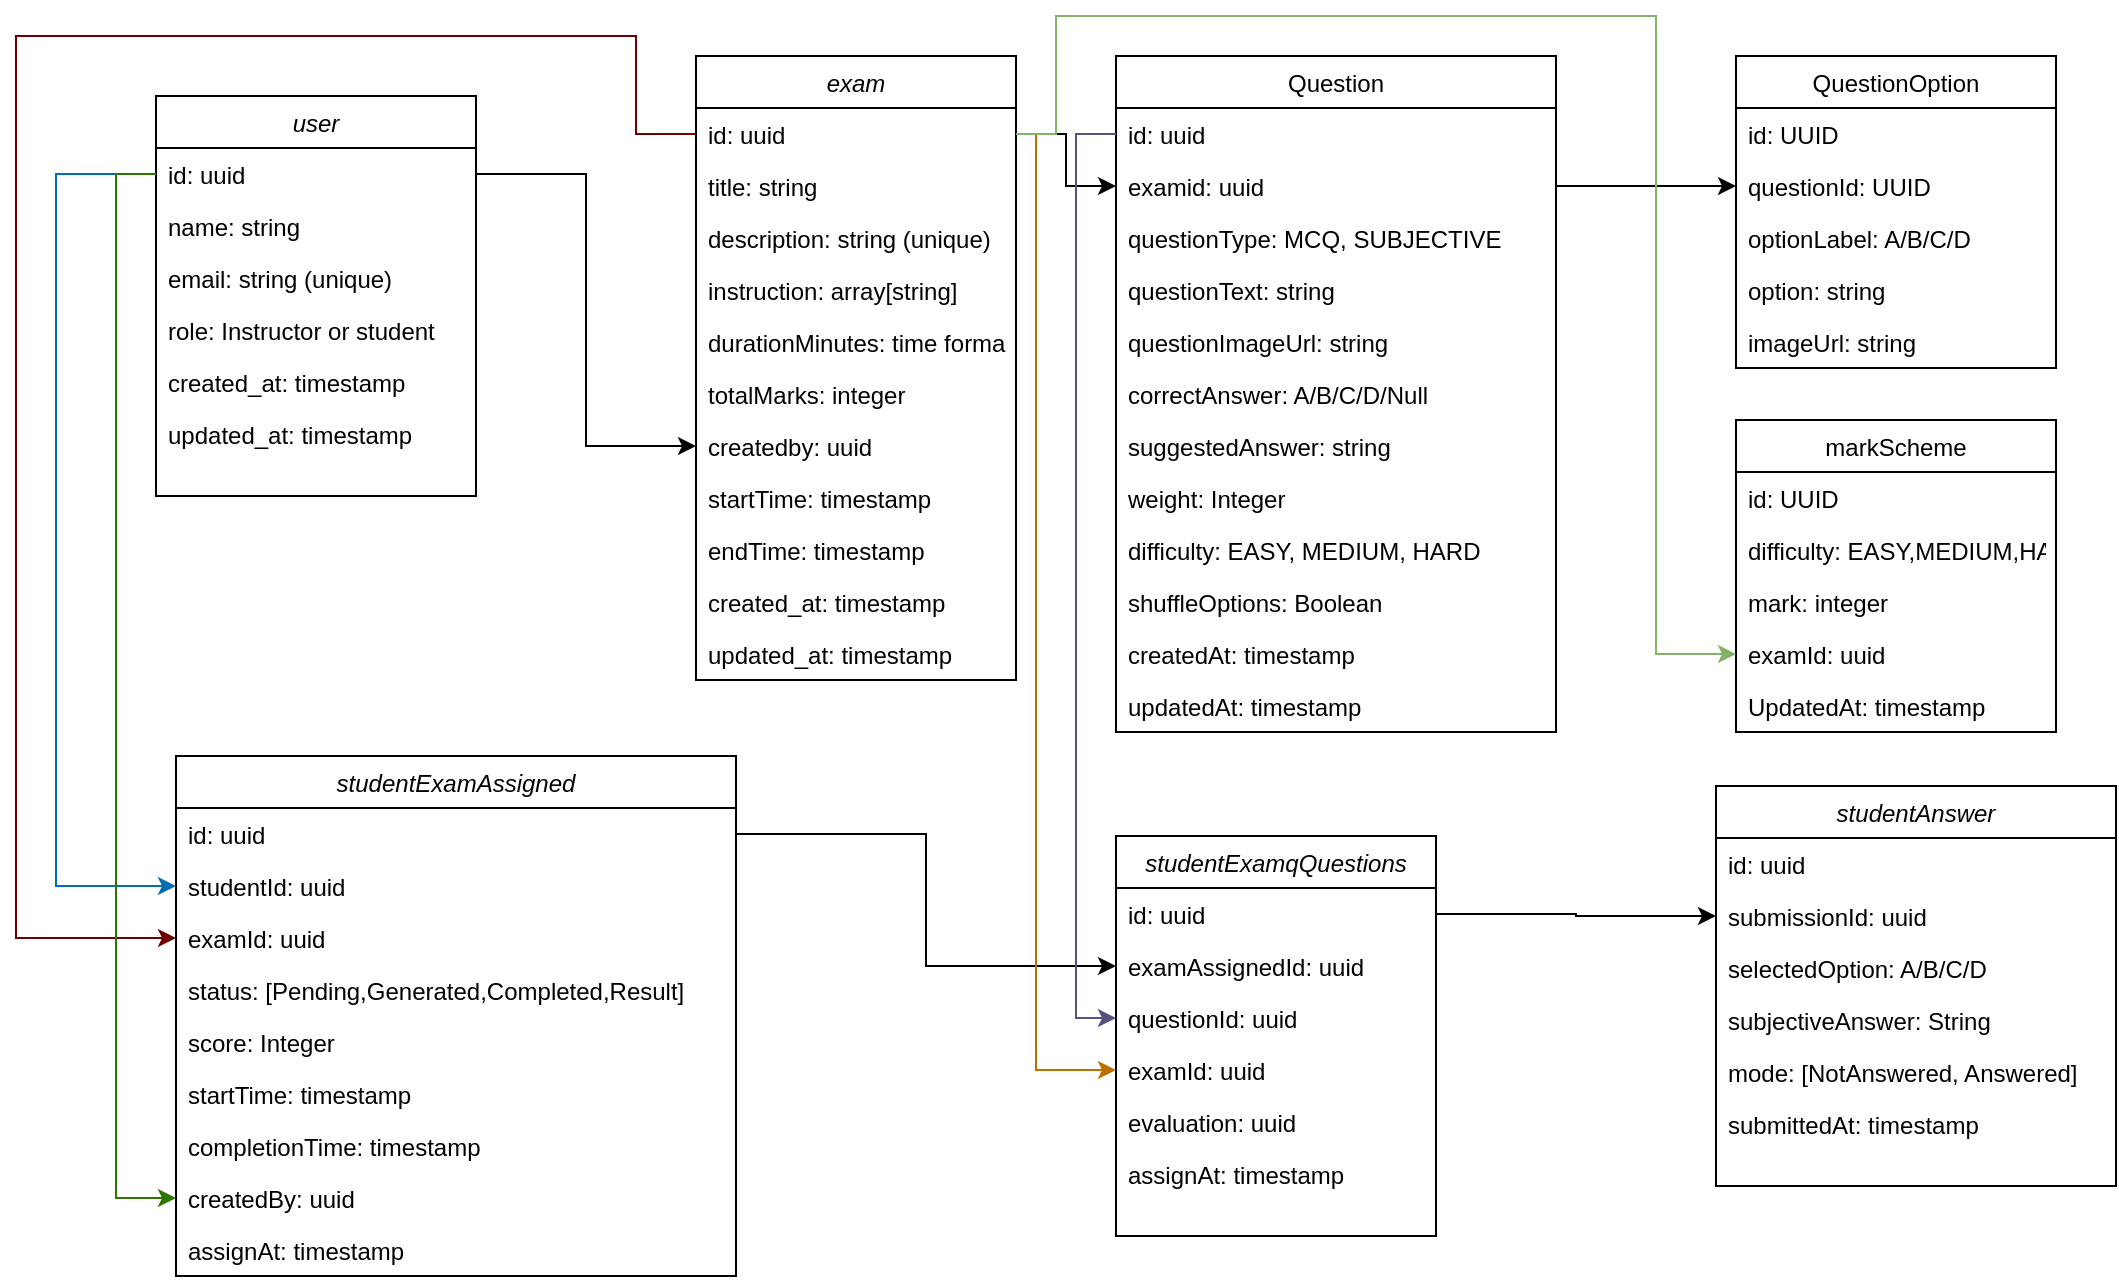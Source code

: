 <mxfile version="28.0.7">
  <diagram id="C5RBs43oDa-KdzZeNtuy" name="Page-1">
    <mxGraphModel dx="895" dy="1669" grid="1" gridSize="10" guides="1" tooltips="1" connect="1" arrows="1" fold="1" page="1" pageScale="1" pageWidth="827" pageHeight="1169" math="0" shadow="0">
      <root>
        <mxCell id="WIyWlLk6GJQsqaUBKTNV-0" />
        <mxCell id="WIyWlLk6GJQsqaUBKTNV-1" parent="WIyWlLk6GJQsqaUBKTNV-0" />
        <mxCell id="zkfFHV4jXpPFQw0GAbJ--0" value="user" style="swimlane;fontStyle=2;align=center;verticalAlign=top;childLayout=stackLayout;horizontal=1;startSize=26;horizontalStack=0;resizeParent=1;resizeLast=0;collapsible=1;marginBottom=0;rounded=0;shadow=0;strokeWidth=1;" parent="WIyWlLk6GJQsqaUBKTNV-1" vertex="1">
          <mxGeometry x="90" y="40" width="160" height="200" as="geometry">
            <mxRectangle x="230" y="140" width="160" height="26" as="alternateBounds" />
          </mxGeometry>
        </mxCell>
        <mxCell id="zkfFHV4jXpPFQw0GAbJ--1" value="id: uuid" style="text;align=left;verticalAlign=top;spacingLeft=4;spacingRight=4;overflow=hidden;rotatable=0;points=[[0,0.5],[1,0.5]];portConstraint=eastwest;" parent="zkfFHV4jXpPFQw0GAbJ--0" vertex="1">
          <mxGeometry y="26" width="160" height="26" as="geometry" />
        </mxCell>
        <mxCell id="zkfFHV4jXpPFQw0GAbJ--2" value="name: string" style="text;align=left;verticalAlign=top;spacingLeft=4;spacingRight=4;overflow=hidden;rotatable=0;points=[[0,0.5],[1,0.5]];portConstraint=eastwest;rounded=0;shadow=0;html=0;" parent="zkfFHV4jXpPFQw0GAbJ--0" vertex="1">
          <mxGeometry y="52" width="160" height="26" as="geometry" />
        </mxCell>
        <mxCell id="zkfFHV4jXpPFQw0GAbJ--3" value="email: string (unique)" style="text;align=left;verticalAlign=top;spacingLeft=4;spacingRight=4;overflow=hidden;rotatable=0;points=[[0,0.5],[1,0.5]];portConstraint=eastwest;rounded=0;shadow=0;html=0;" parent="zkfFHV4jXpPFQw0GAbJ--0" vertex="1">
          <mxGeometry y="78" width="160" height="26" as="geometry" />
        </mxCell>
        <mxCell id="iHJQ9Fh9byYJM2_OYIm8-3" value="role: Instructor or student " style="text;align=left;verticalAlign=top;spacingLeft=4;spacingRight=4;overflow=hidden;rotatable=0;points=[[0,0.5],[1,0.5]];portConstraint=eastwest;rounded=0;shadow=0;html=0;" parent="zkfFHV4jXpPFQw0GAbJ--0" vertex="1">
          <mxGeometry y="104" width="160" height="26" as="geometry" />
        </mxCell>
        <mxCell id="iHJQ9Fh9byYJM2_OYIm8-1" value="created_at: timestamp" style="text;align=left;verticalAlign=top;spacingLeft=4;spacingRight=4;overflow=hidden;rotatable=0;points=[[0,0.5],[1,0.5]];portConstraint=eastwest;rounded=0;shadow=0;html=0;" parent="zkfFHV4jXpPFQw0GAbJ--0" vertex="1">
          <mxGeometry y="130" width="160" height="26" as="geometry" />
        </mxCell>
        <mxCell id="iHJQ9Fh9byYJM2_OYIm8-2" value="updated_at: timestamp" style="text;align=left;verticalAlign=top;spacingLeft=4;spacingRight=4;overflow=hidden;rotatable=0;points=[[0,0.5],[1,0.5]];portConstraint=eastwest;rounded=0;shadow=0;html=0;" parent="zkfFHV4jXpPFQw0GAbJ--0" vertex="1">
          <mxGeometry y="156" width="160" height="26" as="geometry" />
        </mxCell>
        <mxCell id="zkfFHV4jXpPFQw0GAbJ--6" value="QuestionOption" style="swimlane;fontStyle=0;align=center;verticalAlign=top;childLayout=stackLayout;horizontal=1;startSize=26;horizontalStack=0;resizeParent=1;resizeLast=0;collapsible=1;marginBottom=0;rounded=0;shadow=0;strokeWidth=1;" parent="WIyWlLk6GJQsqaUBKTNV-1" vertex="1">
          <mxGeometry x="880" y="20" width="160" height="156" as="geometry">
            <mxRectangle x="130" y="380" width="160" height="26" as="alternateBounds" />
          </mxGeometry>
        </mxCell>
        <mxCell id="zkfFHV4jXpPFQw0GAbJ--7" value="id: UUID" style="text;align=left;verticalAlign=top;spacingLeft=4;spacingRight=4;overflow=hidden;rotatable=0;points=[[0,0.5],[1,0.5]];portConstraint=eastwest;" parent="zkfFHV4jXpPFQw0GAbJ--6" vertex="1">
          <mxGeometry y="26" width="160" height="26" as="geometry" />
        </mxCell>
        <mxCell id="zkfFHV4jXpPFQw0GAbJ--8" value="questionId: UUID" style="text;align=left;verticalAlign=top;spacingLeft=4;spacingRight=4;overflow=hidden;rotatable=0;points=[[0,0.5],[1,0.5]];portConstraint=eastwest;rounded=0;shadow=0;html=0;" parent="zkfFHV4jXpPFQw0GAbJ--6" vertex="1">
          <mxGeometry y="52" width="160" height="26" as="geometry" />
        </mxCell>
        <mxCell id="iHJQ9Fh9byYJM2_OYIm8-16" value="optionLabel: A/B/C/D" style="text;align=left;verticalAlign=top;spacingLeft=4;spacingRight=4;overflow=hidden;rotatable=0;points=[[0,0.5],[1,0.5]];portConstraint=eastwest;rounded=0;shadow=0;html=0;" parent="zkfFHV4jXpPFQw0GAbJ--6" vertex="1">
          <mxGeometry y="78" width="160" height="26" as="geometry" />
        </mxCell>
        <mxCell id="iHJQ9Fh9byYJM2_OYIm8-17" value="option: string" style="text;align=left;verticalAlign=top;spacingLeft=4;spacingRight=4;overflow=hidden;rotatable=0;points=[[0,0.5],[1,0.5]];portConstraint=eastwest;rounded=0;shadow=0;html=0;" parent="zkfFHV4jXpPFQw0GAbJ--6" vertex="1">
          <mxGeometry y="104" width="160" height="26" as="geometry" />
        </mxCell>
        <mxCell id="iHJQ9Fh9byYJM2_OYIm8-18" value="imageUrl: string" style="text;align=left;verticalAlign=top;spacingLeft=4;spacingRight=4;overflow=hidden;rotatable=0;points=[[0,0.5],[1,0.5]];portConstraint=eastwest;rounded=0;shadow=0;html=0;" parent="zkfFHV4jXpPFQw0GAbJ--6" vertex="1">
          <mxGeometry y="130" width="160" height="26" as="geometry" />
        </mxCell>
        <mxCell id="zkfFHV4jXpPFQw0GAbJ--17" value="Question" style="swimlane;fontStyle=0;align=center;verticalAlign=top;childLayout=stackLayout;horizontal=1;startSize=26;horizontalStack=0;resizeParent=1;resizeLast=0;collapsible=1;marginBottom=0;rounded=0;shadow=0;strokeWidth=1;" parent="WIyWlLk6GJQsqaUBKTNV-1" vertex="1">
          <mxGeometry x="570" y="20" width="220" height="338" as="geometry">
            <mxRectangle x="550" y="140" width="160" height="26" as="alternateBounds" />
          </mxGeometry>
        </mxCell>
        <mxCell id="iHJQ9Fh9byYJM2_OYIm8-29" value="id: uuid" style="text;align=left;verticalAlign=top;spacingLeft=4;spacingRight=4;overflow=hidden;rotatable=0;points=[[0,0.5],[1,0.5]];portConstraint=eastwest;" parent="zkfFHV4jXpPFQw0GAbJ--17" vertex="1">
          <mxGeometry y="26" width="220" height="26" as="geometry" />
        </mxCell>
        <mxCell id="zkfFHV4jXpPFQw0GAbJ--18" value="examid: uuid" style="text;align=left;verticalAlign=top;spacingLeft=4;spacingRight=4;overflow=hidden;rotatable=0;points=[[0,0.5],[1,0.5]];portConstraint=eastwest;" parent="zkfFHV4jXpPFQw0GAbJ--17" vertex="1">
          <mxGeometry y="52" width="220" height="26" as="geometry" />
        </mxCell>
        <mxCell id="zkfFHV4jXpPFQw0GAbJ--19" value="questionType: MCQ, SUBJECTIVE" style="text;align=left;verticalAlign=top;spacingLeft=4;spacingRight=4;overflow=hidden;rotatable=0;points=[[0,0.5],[1,0.5]];portConstraint=eastwest;rounded=0;shadow=0;html=0;" parent="zkfFHV4jXpPFQw0GAbJ--17" vertex="1">
          <mxGeometry y="78" width="220" height="26" as="geometry" />
        </mxCell>
        <mxCell id="zkfFHV4jXpPFQw0GAbJ--20" value="questionText: string" style="text;align=left;verticalAlign=top;spacingLeft=4;spacingRight=4;overflow=hidden;rotatable=0;points=[[0,0.5],[1,0.5]];portConstraint=eastwest;rounded=0;shadow=0;html=0;" parent="zkfFHV4jXpPFQw0GAbJ--17" vertex="1">
          <mxGeometry y="104" width="220" height="26" as="geometry" />
        </mxCell>
        <mxCell id="zkfFHV4jXpPFQw0GAbJ--21" value="questionImageUrl: string" style="text;align=left;verticalAlign=top;spacingLeft=4;spacingRight=4;overflow=hidden;rotatable=0;points=[[0,0.5],[1,0.5]];portConstraint=eastwest;rounded=0;shadow=0;html=0;" parent="zkfFHV4jXpPFQw0GAbJ--17" vertex="1">
          <mxGeometry y="130" width="220" height="26" as="geometry" />
        </mxCell>
        <mxCell id="zkfFHV4jXpPFQw0GAbJ--22" value="correctAnswer: A/B/C/D/Null" style="text;align=left;verticalAlign=top;spacingLeft=4;spacingRight=4;overflow=hidden;rotatable=0;points=[[0,0.5],[1,0.5]];portConstraint=eastwest;rounded=0;shadow=0;html=0;" parent="zkfFHV4jXpPFQw0GAbJ--17" vertex="1">
          <mxGeometry y="156" width="220" height="26" as="geometry" />
        </mxCell>
        <mxCell id="LXj7bxulNRks3I3-1x7_-2" value="suggestedAnswer: string" style="text;align=left;verticalAlign=top;spacingLeft=4;spacingRight=4;overflow=hidden;rotatable=0;points=[[0,0.5],[1,0.5]];portConstraint=eastwest;rounded=0;shadow=0;html=0;" vertex="1" parent="zkfFHV4jXpPFQw0GAbJ--17">
          <mxGeometry y="182" width="220" height="26" as="geometry" />
        </mxCell>
        <mxCell id="iHJQ9Fh9byYJM2_OYIm8-5" value="weight: Integer" style="text;align=left;verticalAlign=top;spacingLeft=4;spacingRight=4;overflow=hidden;rotatable=0;points=[[0,0.5],[1,0.5]];portConstraint=eastwest;rounded=0;shadow=0;html=0;" parent="zkfFHV4jXpPFQw0GAbJ--17" vertex="1">
          <mxGeometry y="208" width="220" height="26" as="geometry" />
        </mxCell>
        <mxCell id="iHJQ9Fh9byYJM2_OYIm8-6" value="difficulty: EASY, MEDIUM, HARD" style="text;align=left;verticalAlign=top;spacingLeft=4;spacingRight=4;overflow=hidden;rotatable=0;points=[[0,0.5],[1,0.5]];portConstraint=eastwest;rounded=0;shadow=0;html=0;" parent="zkfFHV4jXpPFQw0GAbJ--17" vertex="1">
          <mxGeometry y="234" width="220" height="26" as="geometry" />
        </mxCell>
        <mxCell id="iHJQ9Fh9byYJM2_OYIm8-7" value="shuffleOptions: Boolean" style="text;align=left;verticalAlign=top;spacingLeft=4;spacingRight=4;overflow=hidden;rotatable=0;points=[[0,0.5],[1,0.5]];portConstraint=eastwest;rounded=0;shadow=0;html=0;" parent="zkfFHV4jXpPFQw0GAbJ--17" vertex="1">
          <mxGeometry y="260" width="220" height="26" as="geometry" />
        </mxCell>
        <mxCell id="iHJQ9Fh9byYJM2_OYIm8-13" value="createdAt: timestamp" style="text;align=left;verticalAlign=top;spacingLeft=4;spacingRight=4;overflow=hidden;rotatable=0;points=[[0,0.5],[1,0.5]];portConstraint=eastwest;rounded=0;shadow=0;html=0;" parent="zkfFHV4jXpPFQw0GAbJ--17" vertex="1">
          <mxGeometry y="286" width="220" height="26" as="geometry" />
        </mxCell>
        <mxCell id="iHJQ9Fh9byYJM2_OYIm8-14" value="updatedAt: timestamp" style="text;align=left;verticalAlign=top;spacingLeft=4;spacingRight=4;overflow=hidden;rotatable=0;points=[[0,0.5],[1,0.5]];portConstraint=eastwest;rounded=0;shadow=0;html=0;" parent="zkfFHV4jXpPFQw0GAbJ--17" vertex="1">
          <mxGeometry y="312" width="220" height="26" as="geometry" />
        </mxCell>
        <mxCell id="iHJQ9Fh9byYJM2_OYIm8-15" style="edgeStyle=orthogonalEdgeStyle;rounded=0;orthogonalLoop=1;jettySize=auto;html=1;entryX=0;entryY=0.5;entryDx=0;entryDy=0;flowAnimation=0;" parent="WIyWlLk6GJQsqaUBKTNV-1" source="zkfFHV4jXpPFQw0GAbJ--18" target="zkfFHV4jXpPFQw0GAbJ--8" edge="1">
          <mxGeometry relative="1" as="geometry" />
        </mxCell>
        <mxCell id="iHJQ9Fh9byYJM2_OYIm8-19" value="exam" style="swimlane;fontStyle=2;align=center;verticalAlign=top;childLayout=stackLayout;horizontal=1;startSize=26;horizontalStack=0;resizeParent=1;resizeLast=0;collapsible=1;marginBottom=0;rounded=0;shadow=0;strokeWidth=1;" parent="WIyWlLk6GJQsqaUBKTNV-1" vertex="1">
          <mxGeometry x="360" y="20" width="160" height="312" as="geometry">
            <mxRectangle x="230" y="140" width="160" height="26" as="alternateBounds" />
          </mxGeometry>
        </mxCell>
        <mxCell id="iHJQ9Fh9byYJM2_OYIm8-20" value="id: uuid" style="text;align=left;verticalAlign=top;spacingLeft=4;spacingRight=4;overflow=hidden;rotatable=0;points=[[0,0.5],[1,0.5]];portConstraint=eastwest;" parent="iHJQ9Fh9byYJM2_OYIm8-19" vertex="1">
          <mxGeometry y="26" width="160" height="26" as="geometry" />
        </mxCell>
        <mxCell id="iHJQ9Fh9byYJM2_OYIm8-21" value="title: string" style="text;align=left;verticalAlign=top;spacingLeft=4;spacingRight=4;overflow=hidden;rotatable=0;points=[[0,0.5],[1,0.5]];portConstraint=eastwest;rounded=0;shadow=0;html=0;" parent="iHJQ9Fh9byYJM2_OYIm8-19" vertex="1">
          <mxGeometry y="52" width="160" height="26" as="geometry" />
        </mxCell>
        <mxCell id="iHJQ9Fh9byYJM2_OYIm8-22" value="description: string (unique)" style="text;align=left;verticalAlign=top;spacingLeft=4;spacingRight=4;overflow=hidden;rotatable=0;points=[[0,0.5],[1,0.5]];portConstraint=eastwest;rounded=0;shadow=0;html=0;" parent="iHJQ9Fh9byYJM2_OYIm8-19" vertex="1">
          <mxGeometry y="78" width="160" height="26" as="geometry" />
        </mxCell>
        <mxCell id="iHJQ9Fh9byYJM2_OYIm8-23" value="instruction: array[string]" style="text;align=left;verticalAlign=top;spacingLeft=4;spacingRight=4;overflow=hidden;rotatable=0;points=[[0,0.5],[1,0.5]];portConstraint=eastwest;rounded=0;shadow=0;html=0;" parent="iHJQ9Fh9byYJM2_OYIm8-19" vertex="1">
          <mxGeometry y="104" width="160" height="26" as="geometry" />
        </mxCell>
        <mxCell id="iHJQ9Fh9byYJM2_OYIm8-26" value="durationMinutes: time format" style="text;align=left;verticalAlign=top;spacingLeft=4;spacingRight=4;overflow=hidden;rotatable=0;points=[[0,0.5],[1,0.5]];portConstraint=eastwest;rounded=0;shadow=0;html=0;" parent="iHJQ9Fh9byYJM2_OYIm8-19" vertex="1">
          <mxGeometry y="130" width="160" height="26" as="geometry" />
        </mxCell>
        <mxCell id="iHJQ9Fh9byYJM2_OYIm8-27" value="totalMarks: integer" style="text;align=left;verticalAlign=top;spacingLeft=4;spacingRight=4;overflow=hidden;rotatable=0;points=[[0,0.5],[1,0.5]];portConstraint=eastwest;rounded=0;shadow=0;html=0;" parent="iHJQ9Fh9byYJM2_OYIm8-19" vertex="1">
          <mxGeometry y="156" width="160" height="26" as="geometry" />
        </mxCell>
        <mxCell id="iHJQ9Fh9byYJM2_OYIm8-33" value="createdby: uuid" style="text;align=left;verticalAlign=top;spacingLeft=4;spacingRight=4;overflow=hidden;rotatable=0;points=[[0,0.5],[1,0.5]];portConstraint=eastwest;rounded=0;shadow=0;html=0;" parent="iHJQ9Fh9byYJM2_OYIm8-19" vertex="1">
          <mxGeometry y="182" width="160" height="26" as="geometry" />
        </mxCell>
        <mxCell id="J9pZc0jVIcltwvBqoQrY-1" value="startTime: timestamp" style="text;align=left;verticalAlign=top;spacingLeft=4;spacingRight=4;overflow=hidden;rotatable=0;points=[[0,0.5],[1,0.5]];portConstraint=eastwest;rounded=0;shadow=0;html=0;" parent="iHJQ9Fh9byYJM2_OYIm8-19" vertex="1">
          <mxGeometry y="208" width="160" height="26" as="geometry" />
        </mxCell>
        <mxCell id="J9pZc0jVIcltwvBqoQrY-2" value="endTime: timestamp" style="text;align=left;verticalAlign=top;spacingLeft=4;spacingRight=4;overflow=hidden;rotatable=0;points=[[0,0.5],[1,0.5]];portConstraint=eastwest;rounded=0;shadow=0;html=0;" parent="iHJQ9Fh9byYJM2_OYIm8-19" vertex="1">
          <mxGeometry y="234" width="160" height="26" as="geometry" />
        </mxCell>
        <mxCell id="iHJQ9Fh9byYJM2_OYIm8-24" value="created_at: timestamp" style="text;align=left;verticalAlign=top;spacingLeft=4;spacingRight=4;overflow=hidden;rotatable=0;points=[[0,0.5],[1,0.5]];portConstraint=eastwest;rounded=0;shadow=0;html=0;" parent="iHJQ9Fh9byYJM2_OYIm8-19" vertex="1">
          <mxGeometry y="260" width="160" height="26" as="geometry" />
        </mxCell>
        <mxCell id="iHJQ9Fh9byYJM2_OYIm8-25" value="updated_at: timestamp" style="text;align=left;verticalAlign=top;spacingLeft=4;spacingRight=4;overflow=hidden;rotatable=0;points=[[0,0.5],[1,0.5]];portConstraint=eastwest;rounded=0;shadow=0;html=0;" parent="iHJQ9Fh9byYJM2_OYIm8-19" vertex="1">
          <mxGeometry y="286" width="160" height="26" as="geometry" />
        </mxCell>
        <mxCell id="iHJQ9Fh9byYJM2_OYIm8-34" value="" style="edgeStyle=orthogonalEdgeStyle;rounded=0;orthogonalLoop=1;jettySize=auto;html=1;entryX=0;entryY=0.5;entryDx=0;entryDy=0;" parent="WIyWlLk6GJQsqaUBKTNV-1" source="zkfFHV4jXpPFQw0GAbJ--1" target="iHJQ9Fh9byYJM2_OYIm8-33" edge="1">
          <mxGeometry relative="1" as="geometry" />
        </mxCell>
        <mxCell id="iHJQ9Fh9byYJM2_OYIm8-36" style="edgeStyle=orthogonalEdgeStyle;rounded=0;orthogonalLoop=1;jettySize=auto;html=1;entryX=0;entryY=0.5;entryDx=0;entryDy=0;" parent="WIyWlLk6GJQsqaUBKTNV-1" source="iHJQ9Fh9byYJM2_OYIm8-20" target="zkfFHV4jXpPFQw0GAbJ--18" edge="1">
          <mxGeometry relative="1" as="geometry" />
        </mxCell>
        <mxCell id="iHJQ9Fh9byYJM2_OYIm8-37" value="studentExamqQuestions" style="swimlane;fontStyle=2;align=center;verticalAlign=top;childLayout=stackLayout;horizontal=1;startSize=26;horizontalStack=0;resizeParent=1;resizeLast=0;collapsible=1;marginBottom=0;rounded=0;shadow=0;strokeWidth=1;" parent="WIyWlLk6GJQsqaUBKTNV-1" vertex="1">
          <mxGeometry x="570" y="410" width="160" height="200" as="geometry">
            <mxRectangle x="230" y="140" width="160" height="26" as="alternateBounds" />
          </mxGeometry>
        </mxCell>
        <mxCell id="iHJQ9Fh9byYJM2_OYIm8-38" value="id: uuid" style="text;align=left;verticalAlign=top;spacingLeft=4;spacingRight=4;overflow=hidden;rotatable=0;points=[[0,0.5],[1,0.5]];portConstraint=eastwest;" parent="iHJQ9Fh9byYJM2_OYIm8-37" vertex="1">
          <mxGeometry y="26" width="160" height="26" as="geometry" />
        </mxCell>
        <mxCell id="iHJQ9Fh9byYJM2_OYIm8-39" value="examAssignedId: uuid" style="text;align=left;verticalAlign=top;spacingLeft=4;spacingRight=4;overflow=hidden;rotatable=0;points=[[0,0.5],[1,0.5]];portConstraint=eastwest;rounded=0;shadow=0;html=0;" parent="iHJQ9Fh9byYJM2_OYIm8-37" vertex="1">
          <mxGeometry y="52" width="160" height="26" as="geometry" />
        </mxCell>
        <mxCell id="iHJQ9Fh9byYJM2_OYIm8-40" value="questionId: uuid" style="text;align=left;verticalAlign=top;spacingLeft=4;spacingRight=4;overflow=hidden;rotatable=0;points=[[0,0.5],[1,0.5]];portConstraint=eastwest;rounded=0;shadow=0;html=0;" parent="iHJQ9Fh9byYJM2_OYIm8-37" vertex="1">
          <mxGeometry y="78" width="160" height="26" as="geometry" />
        </mxCell>
        <mxCell id="iHJQ9Fh9byYJM2_OYIm8-41" value="examId: uuid" style="text;align=left;verticalAlign=top;spacingLeft=4;spacingRight=4;overflow=hidden;rotatable=0;points=[[0,0.5],[1,0.5]];portConstraint=eastwest;rounded=0;shadow=0;html=0;" parent="iHJQ9Fh9byYJM2_OYIm8-37" vertex="1">
          <mxGeometry y="104" width="160" height="26" as="geometry" />
        </mxCell>
        <mxCell id="iHJQ9Fh9byYJM2_OYIm8-71" value="evaluation: uuid" style="text;align=left;verticalAlign=top;spacingLeft=4;spacingRight=4;overflow=hidden;rotatable=0;points=[[0,0.5],[1,0.5]];portConstraint=eastwest;rounded=0;shadow=0;html=0;" parent="iHJQ9Fh9byYJM2_OYIm8-37" vertex="1">
          <mxGeometry y="130" width="160" height="26" as="geometry" />
        </mxCell>
        <mxCell id="iHJQ9Fh9byYJM2_OYIm8-42" value="assignAt: timestamp" style="text;align=left;verticalAlign=top;spacingLeft=4;spacingRight=4;overflow=hidden;rotatable=0;points=[[0,0.5],[1,0.5]];portConstraint=eastwest;rounded=0;shadow=0;html=0;" parent="iHJQ9Fh9byYJM2_OYIm8-37" vertex="1">
          <mxGeometry y="156" width="160" height="26" as="geometry" />
        </mxCell>
        <mxCell id="iHJQ9Fh9byYJM2_OYIm8-44" value="studentExamAssigned" style="swimlane;fontStyle=2;align=center;verticalAlign=top;childLayout=stackLayout;horizontal=1;startSize=26;horizontalStack=0;resizeParent=1;resizeLast=0;collapsible=1;marginBottom=0;rounded=0;shadow=0;strokeWidth=1;" parent="WIyWlLk6GJQsqaUBKTNV-1" vertex="1">
          <mxGeometry x="100" y="370" width="280" height="260" as="geometry">
            <mxRectangle x="230" y="140" width="160" height="26" as="alternateBounds" />
          </mxGeometry>
        </mxCell>
        <mxCell id="iHJQ9Fh9byYJM2_OYIm8-45" value="id: uuid" style="text;align=left;verticalAlign=top;spacingLeft=4;spacingRight=4;overflow=hidden;rotatable=0;points=[[0,0.5],[1,0.5]];portConstraint=eastwest;" parent="iHJQ9Fh9byYJM2_OYIm8-44" vertex="1">
          <mxGeometry y="26" width="280" height="26" as="geometry" />
        </mxCell>
        <mxCell id="iHJQ9Fh9byYJM2_OYIm8-46" value="studentId: uuid " style="text;align=left;verticalAlign=top;spacingLeft=4;spacingRight=4;overflow=hidden;rotatable=0;points=[[0,0.5],[1,0.5]];portConstraint=eastwest;rounded=0;shadow=0;html=0;" parent="iHJQ9Fh9byYJM2_OYIm8-44" vertex="1">
          <mxGeometry y="52" width="280" height="26" as="geometry" />
        </mxCell>
        <mxCell id="iHJQ9Fh9byYJM2_OYIm8-47" value="examId: uuid" style="text;align=left;verticalAlign=top;spacingLeft=4;spacingRight=4;overflow=hidden;rotatable=0;points=[[0,0.5],[1,0.5]];portConstraint=eastwest;rounded=0;shadow=0;html=0;" parent="iHJQ9Fh9byYJM2_OYIm8-44" vertex="1">
          <mxGeometry y="78" width="280" height="26" as="geometry" />
        </mxCell>
        <mxCell id="iHJQ9Fh9byYJM2_OYIm8-48" value="status: [Pending,Generated,Completed,Result]" style="text;align=left;verticalAlign=top;spacingLeft=4;spacingRight=4;overflow=hidden;rotatable=0;points=[[0,0.5],[1,0.5]];portConstraint=eastwest;rounded=0;shadow=0;html=0;" parent="iHJQ9Fh9byYJM2_OYIm8-44" vertex="1">
          <mxGeometry y="104" width="280" height="26" as="geometry" />
        </mxCell>
        <mxCell id="iHJQ9Fh9byYJM2_OYIm8-70" value="score: Integer" style="text;align=left;verticalAlign=top;spacingLeft=4;spacingRight=4;overflow=hidden;rotatable=0;points=[[0,0.5],[1,0.5]];portConstraint=eastwest;rounded=0;shadow=0;html=0;" parent="iHJQ9Fh9byYJM2_OYIm8-44" vertex="1">
          <mxGeometry y="130" width="280" height="26" as="geometry" />
        </mxCell>
        <mxCell id="J9pZc0jVIcltwvBqoQrY-3" value="startTime: timestamp" style="text;align=left;verticalAlign=top;spacingLeft=4;spacingRight=4;overflow=hidden;rotatable=0;points=[[0,0.5],[1,0.5]];portConstraint=eastwest;rounded=0;shadow=0;html=0;" parent="iHJQ9Fh9byYJM2_OYIm8-44" vertex="1">
          <mxGeometry y="156" width="280" height="26" as="geometry" />
        </mxCell>
        <mxCell id="J9pZc0jVIcltwvBqoQrY-4" value="completionTime: timestamp" style="text;align=left;verticalAlign=top;spacingLeft=4;spacingRight=4;overflow=hidden;rotatable=0;points=[[0,0.5],[1,0.5]];portConstraint=eastwest;rounded=0;shadow=0;html=0;" parent="iHJQ9Fh9byYJM2_OYIm8-44" vertex="1">
          <mxGeometry y="182" width="280" height="26" as="geometry" />
        </mxCell>
        <mxCell id="iHJQ9Fh9byYJM2_OYIm8-49" value="createdBy: uuid" style="text;align=left;verticalAlign=top;spacingLeft=4;spacingRight=4;overflow=hidden;rotatable=0;points=[[0,0.5],[1,0.5]];portConstraint=eastwest;rounded=0;shadow=0;html=0;" parent="iHJQ9Fh9byYJM2_OYIm8-44" vertex="1">
          <mxGeometry y="208" width="280" height="26" as="geometry" />
        </mxCell>
        <mxCell id="iHJQ9Fh9byYJM2_OYIm8-50" value="assignAt: timestamp" style="text;align=left;verticalAlign=top;spacingLeft=4;spacingRight=4;overflow=hidden;rotatable=0;points=[[0,0.5],[1,0.5]];portConstraint=eastwest;rounded=0;shadow=0;html=0;" parent="iHJQ9Fh9byYJM2_OYIm8-44" vertex="1">
          <mxGeometry y="234" width="280" height="26" as="geometry" />
        </mxCell>
        <mxCell id="iHJQ9Fh9byYJM2_OYIm8-52" style="edgeStyle=orthogonalEdgeStyle;rounded=0;orthogonalLoop=1;jettySize=auto;html=1;entryX=0;entryY=0.5;entryDx=0;entryDy=0;fillColor=#1ba1e2;strokeColor=#006EAF;" parent="WIyWlLk6GJQsqaUBKTNV-1" source="zkfFHV4jXpPFQw0GAbJ--1" target="iHJQ9Fh9byYJM2_OYIm8-46" edge="1">
          <mxGeometry relative="1" as="geometry">
            <Array as="points">
              <mxPoint x="40" y="79" />
              <mxPoint x="40" y="435" />
            </Array>
          </mxGeometry>
        </mxCell>
        <mxCell id="iHJQ9Fh9byYJM2_OYIm8-53" style="edgeStyle=orthogonalEdgeStyle;rounded=0;orthogonalLoop=1;jettySize=auto;html=1;entryX=0;entryY=0.5;entryDx=0;entryDy=0;fillColor=#a20025;strokeColor=#6F0000;" parent="WIyWlLk6GJQsqaUBKTNV-1" source="iHJQ9Fh9byYJM2_OYIm8-20" target="iHJQ9Fh9byYJM2_OYIm8-47" edge="1">
          <mxGeometry relative="1" as="geometry">
            <Array as="points">
              <mxPoint x="330" y="59" />
              <mxPoint x="330" y="10" />
              <mxPoint x="20" y="10" />
              <mxPoint x="20" y="461" />
            </Array>
          </mxGeometry>
        </mxCell>
        <mxCell id="iHJQ9Fh9byYJM2_OYIm8-55" style="edgeStyle=orthogonalEdgeStyle;rounded=0;orthogonalLoop=1;jettySize=auto;html=1;entryX=0;entryY=0.5;entryDx=0;entryDy=0;fillColor=#60a917;strokeColor=#2D7600;" parent="WIyWlLk6GJQsqaUBKTNV-1" source="zkfFHV4jXpPFQw0GAbJ--1" target="iHJQ9Fh9byYJM2_OYIm8-49" edge="1">
          <mxGeometry relative="1" as="geometry">
            <Array as="points">
              <mxPoint x="70" y="79" />
              <mxPoint x="70" y="591" />
            </Array>
          </mxGeometry>
        </mxCell>
        <mxCell id="iHJQ9Fh9byYJM2_OYIm8-56" value="studentAnswer" style="swimlane;fontStyle=2;align=center;verticalAlign=top;childLayout=stackLayout;horizontal=1;startSize=26;horizontalStack=0;resizeParent=1;resizeLast=0;collapsible=1;marginBottom=0;rounded=0;shadow=0;strokeWidth=1;" parent="WIyWlLk6GJQsqaUBKTNV-1" vertex="1">
          <mxGeometry x="870" y="385" width="200" height="200" as="geometry">
            <mxRectangle x="230" y="140" width="160" height="26" as="alternateBounds" />
          </mxGeometry>
        </mxCell>
        <mxCell id="iHJQ9Fh9byYJM2_OYIm8-57" value="id: uuid" style="text;align=left;verticalAlign=top;spacingLeft=4;spacingRight=4;overflow=hidden;rotatable=0;points=[[0,0.5],[1,0.5]];portConstraint=eastwest;" parent="iHJQ9Fh9byYJM2_OYIm8-56" vertex="1">
          <mxGeometry y="26" width="200" height="26" as="geometry" />
        </mxCell>
        <mxCell id="iHJQ9Fh9byYJM2_OYIm8-58" value="submissionId: uuid" style="text;align=left;verticalAlign=top;spacingLeft=4;spacingRight=4;overflow=hidden;rotatable=0;points=[[0,0.5],[1,0.5]];portConstraint=eastwest;rounded=0;shadow=0;html=0;" parent="iHJQ9Fh9byYJM2_OYIm8-56" vertex="1">
          <mxGeometry y="52" width="200" height="26" as="geometry" />
        </mxCell>
        <mxCell id="iHJQ9Fh9byYJM2_OYIm8-60" value="selectedOption: A/B/C/D" style="text;align=left;verticalAlign=top;spacingLeft=4;spacingRight=4;overflow=hidden;rotatable=0;points=[[0,0.5],[1,0.5]];portConstraint=eastwest;rounded=0;shadow=0;html=0;" parent="iHJQ9Fh9byYJM2_OYIm8-56" vertex="1">
          <mxGeometry y="78" width="200" height="26" as="geometry" />
        </mxCell>
        <mxCell id="LXj7bxulNRks3I3-1x7_-0" value="subjectiveAnswer: String" style="text;align=left;verticalAlign=top;spacingLeft=4;spacingRight=4;overflow=hidden;rotatable=0;points=[[0,0.5],[1,0.5]];portConstraint=eastwest;rounded=0;shadow=0;html=0;" vertex="1" parent="iHJQ9Fh9byYJM2_OYIm8-56">
          <mxGeometry y="104" width="200" height="26" as="geometry" />
        </mxCell>
        <mxCell id="iHJQ9Fh9byYJM2_OYIm8-61" value="mode: [NotAnswered, Answered]" style="text;align=left;verticalAlign=top;spacingLeft=4;spacingRight=4;overflow=hidden;rotatable=0;points=[[0,0.5],[1,0.5]];portConstraint=eastwest;rounded=0;shadow=0;html=0;" parent="iHJQ9Fh9byYJM2_OYIm8-56" vertex="1">
          <mxGeometry y="130" width="200" height="26" as="geometry" />
        </mxCell>
        <mxCell id="iHJQ9Fh9byYJM2_OYIm8-67" value="submittedAt: timestamp" style="text;align=left;verticalAlign=top;spacingLeft=4;spacingRight=4;overflow=hidden;rotatable=0;points=[[0,0.5],[1,0.5]];portConstraint=eastwest;rounded=0;shadow=0;html=0;" parent="iHJQ9Fh9byYJM2_OYIm8-56" vertex="1">
          <mxGeometry y="156" width="200" height="26" as="geometry" />
        </mxCell>
        <mxCell id="iHJQ9Fh9byYJM2_OYIm8-63" style="edgeStyle=orthogonalEdgeStyle;rounded=0;orthogonalLoop=1;jettySize=auto;html=1;entryX=0;entryY=0.5;entryDx=0;entryDy=0;" parent="WIyWlLk6GJQsqaUBKTNV-1" source="iHJQ9Fh9byYJM2_OYIm8-45" target="iHJQ9Fh9byYJM2_OYIm8-39" edge="1">
          <mxGeometry relative="1" as="geometry" />
        </mxCell>
        <mxCell id="iHJQ9Fh9byYJM2_OYIm8-64" style="edgeStyle=orthogonalEdgeStyle;rounded=0;orthogonalLoop=1;jettySize=auto;html=1;entryX=0;entryY=0.5;entryDx=0;entryDy=0;fillColor=#d0cee2;strokeColor=#56517e;" parent="WIyWlLk6GJQsqaUBKTNV-1" source="iHJQ9Fh9byYJM2_OYIm8-29" target="iHJQ9Fh9byYJM2_OYIm8-40" edge="1">
          <mxGeometry relative="1" as="geometry" />
        </mxCell>
        <mxCell id="iHJQ9Fh9byYJM2_OYIm8-65" style="edgeStyle=orthogonalEdgeStyle;rounded=0;orthogonalLoop=1;jettySize=auto;html=1;entryX=0;entryY=0.5;entryDx=0;entryDy=0;fillColor=#f0a30a;strokeColor=#BD7000;" parent="WIyWlLk6GJQsqaUBKTNV-1" source="iHJQ9Fh9byYJM2_OYIm8-20" target="iHJQ9Fh9byYJM2_OYIm8-41" edge="1">
          <mxGeometry relative="1" as="geometry">
            <Array as="points">
              <mxPoint x="530" y="59" />
              <mxPoint x="530" y="527" />
            </Array>
          </mxGeometry>
        </mxCell>
        <mxCell id="iHJQ9Fh9byYJM2_OYIm8-68" style="edgeStyle=orthogonalEdgeStyle;rounded=0;orthogonalLoop=1;jettySize=auto;html=1;entryX=0;entryY=0.5;entryDx=0;entryDy=0;" parent="WIyWlLk6GJQsqaUBKTNV-1" source="iHJQ9Fh9byYJM2_OYIm8-38" target="iHJQ9Fh9byYJM2_OYIm8-58" edge="1">
          <mxGeometry relative="1" as="geometry" />
        </mxCell>
        <mxCell id="iHJQ9Fh9byYJM2_OYIm8-72" value="markScheme" style="swimlane;fontStyle=0;align=center;verticalAlign=top;childLayout=stackLayout;horizontal=1;startSize=26;horizontalStack=0;resizeParent=1;resizeLast=0;collapsible=1;marginBottom=0;rounded=0;shadow=0;strokeWidth=1;" parent="WIyWlLk6GJQsqaUBKTNV-1" vertex="1">
          <mxGeometry x="880" y="202" width="160" height="156" as="geometry">
            <mxRectangle x="130" y="380" width="160" height="26" as="alternateBounds" />
          </mxGeometry>
        </mxCell>
        <mxCell id="iHJQ9Fh9byYJM2_OYIm8-73" value="id: UUID" style="text;align=left;verticalAlign=top;spacingLeft=4;spacingRight=4;overflow=hidden;rotatable=0;points=[[0,0.5],[1,0.5]];portConstraint=eastwest;" parent="iHJQ9Fh9byYJM2_OYIm8-72" vertex="1">
          <mxGeometry y="26" width="160" height="26" as="geometry" />
        </mxCell>
        <mxCell id="iHJQ9Fh9byYJM2_OYIm8-74" value="difficulty: EASY,MEDIUM,HARD" style="text;align=left;verticalAlign=top;spacingLeft=4;spacingRight=4;overflow=hidden;rotatable=0;points=[[0,0.5],[1,0.5]];portConstraint=eastwest;rounded=0;shadow=0;html=0;" parent="iHJQ9Fh9byYJM2_OYIm8-72" vertex="1">
          <mxGeometry y="52" width="160" height="26" as="geometry" />
        </mxCell>
        <mxCell id="iHJQ9Fh9byYJM2_OYIm8-75" value="mark: integer" style="text;align=left;verticalAlign=top;spacingLeft=4;spacingRight=4;overflow=hidden;rotatable=0;points=[[0,0.5],[1,0.5]];portConstraint=eastwest;rounded=0;shadow=0;html=0;" parent="iHJQ9Fh9byYJM2_OYIm8-72" vertex="1">
          <mxGeometry y="78" width="160" height="26" as="geometry" />
        </mxCell>
        <mxCell id="iHJQ9Fh9byYJM2_OYIm8-77" value="examId: uuid" style="text;align=left;verticalAlign=top;spacingLeft=4;spacingRight=4;overflow=hidden;rotatable=0;points=[[0,0.5],[1,0.5]];portConstraint=eastwest;rounded=0;shadow=0;html=0;" parent="iHJQ9Fh9byYJM2_OYIm8-72" vertex="1">
          <mxGeometry y="104" width="160" height="26" as="geometry" />
        </mxCell>
        <mxCell id="iHJQ9Fh9byYJM2_OYIm8-79" value="UpdatedAt: timestamp" style="text;align=left;verticalAlign=top;spacingLeft=4;spacingRight=4;overflow=hidden;rotatable=0;points=[[0,0.5],[1,0.5]];portConstraint=eastwest;rounded=0;shadow=0;html=0;" parent="iHJQ9Fh9byYJM2_OYIm8-72" vertex="1">
          <mxGeometry y="130" width="160" height="26" as="geometry" />
        </mxCell>
        <mxCell id="iHJQ9Fh9byYJM2_OYIm8-78" style="edgeStyle=orthogonalEdgeStyle;rounded=0;orthogonalLoop=1;jettySize=auto;html=1;entryX=0;entryY=0.5;entryDx=0;entryDy=0;fillColor=#d5e8d4;strokeColor=#82b366;" parent="WIyWlLk6GJQsqaUBKTNV-1" source="iHJQ9Fh9byYJM2_OYIm8-20" target="iHJQ9Fh9byYJM2_OYIm8-77" edge="1">
          <mxGeometry relative="1" as="geometry">
            <Array as="points">
              <mxPoint x="540" y="59" />
              <mxPoint x="540" />
              <mxPoint x="840" />
              <mxPoint x="840" y="319" />
            </Array>
          </mxGeometry>
        </mxCell>
      </root>
    </mxGraphModel>
  </diagram>
</mxfile>
